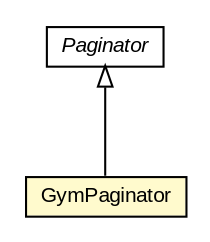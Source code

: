 #!/usr/local/bin/dot
#
# Class diagram 
# Generated by UMLGraph version R5_6 (http://www.umlgraph.org/)
#

digraph G {
	edge [fontname="arial",fontsize=10,labelfontname="arial",labelfontsize=10];
	node [fontname="arial",fontsize=10,shape=plaintext];
	nodesep=0.25;
	ranksep=0.5;
	// java_oo.pagination.Paginator
	c2106 [label=<<table title="java_oo.pagination.Paginator" border="0" cellborder="1" cellspacing="0" cellpadding="2" port="p" href="./Paginator.html">
		<tr><td><table border="0" cellspacing="0" cellpadding="1">
<tr><td align="center" balign="center"><font face="arial italic"> Paginator </font></td></tr>
		</table></td></tr>
		</table>>, URL="./Paginator.html", fontname="arial", fontcolor="black", fontsize=10.0];
	// java_oo.pagination.GymPaginator
	c2108 [label=<<table title="java_oo.pagination.GymPaginator" border="0" cellborder="1" cellspacing="0" cellpadding="2" port="p" bgcolor="lemonChiffon" href="./GymPaginator.html">
		<tr><td><table border="0" cellspacing="0" cellpadding="1">
<tr><td align="center" balign="center"> GymPaginator </td></tr>
		</table></td></tr>
		</table>>, URL="./GymPaginator.html", fontname="arial", fontcolor="black", fontsize=10.0];
	//java_oo.pagination.GymPaginator extends java_oo.pagination.Paginator
	c2106:p -> c2108:p [dir=back,arrowtail=empty];
}

